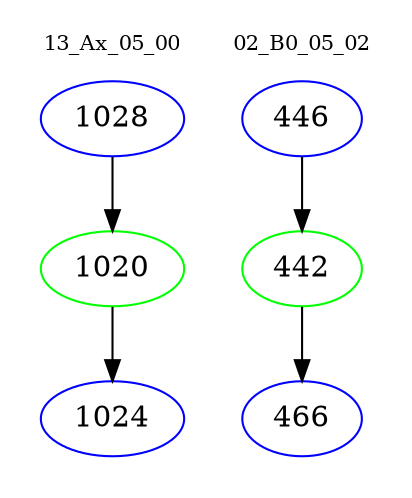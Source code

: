 digraph{
subgraph cluster_0 {
color = white
label = "13_Ax_05_00";
fontsize=10;
T0_1028 [label="1028", color="blue"]
T0_1028 -> T0_1020 [color="black"]
T0_1020 [label="1020", color="green"]
T0_1020 -> T0_1024 [color="black"]
T0_1024 [label="1024", color="blue"]
}
subgraph cluster_1 {
color = white
label = "02_B0_05_02";
fontsize=10;
T1_446 [label="446", color="blue"]
T1_446 -> T1_442 [color="black"]
T1_442 [label="442", color="green"]
T1_442 -> T1_466 [color="black"]
T1_466 [label="466", color="blue"]
}
}

